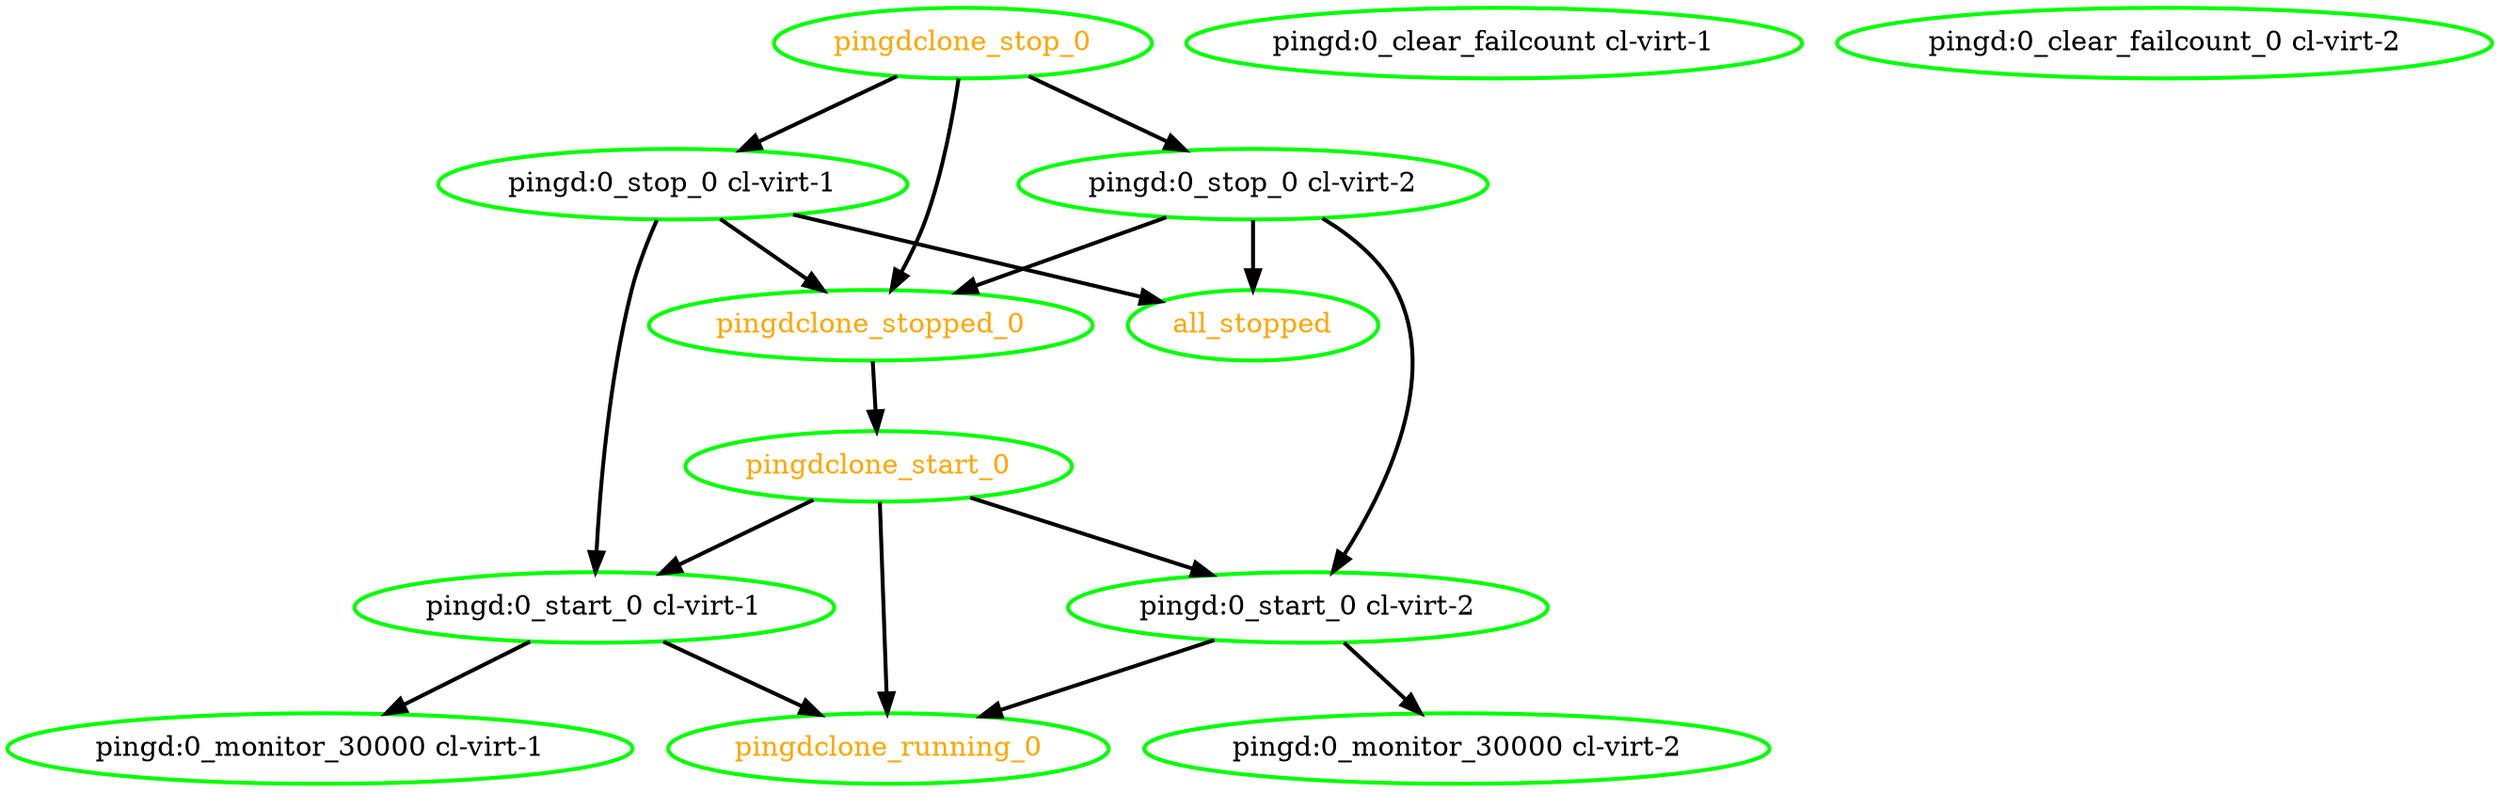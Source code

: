 digraph "g" {
"all_stopped" [ style=bold color="green" fontcolor="orange" ]
"pingd:0_clear_failcount cl-virt-1" [ style=bold color="green" fontcolor="black" ]
"pingd:0_clear_failcount_0 cl-virt-2" [ style=bold color="green" fontcolor="black"]
"pingd:0_monitor_30000 cl-virt-1" [ style=bold color="green" fontcolor="black" ]
"pingd:0_monitor_30000 cl-virt-2" [ style=bold color="green" fontcolor="black"]
"pingd:0_start_0 cl-virt-1" -> "pingd:0_monitor_30000 cl-virt-1" [ style = bold]
"pingd:0_start_0 cl-virt-1" -> "pingdclone_running_0" [ style = bold]
"pingd:0_start_0 cl-virt-1" [ style=bold color="green" fontcolor="black" ]
"pingd:0_start_0 cl-virt-2" -> "pingd:0_monitor_30000 cl-virt-2" [ style = bold]
"pingd:0_start_0 cl-virt-2" -> "pingdclone_running_0" [ style = bold]
"pingd:0_start_0 cl-virt-2" [ style=bold color="green" fontcolor="black"]
"pingd:0_stop_0 cl-virt-1" -> "all_stopped" [ style = bold]
"pingd:0_stop_0 cl-virt-1" -> "pingd:0_start_0 cl-virt-1" [ style = bold]
"pingd:0_stop_0 cl-virt-1" -> "pingdclone_stopped_0" [ style = bold]
"pingd:0_stop_0 cl-virt-1" [ style=bold color="green" fontcolor="black" ]
"pingd:0_stop_0 cl-virt-2" -> "all_stopped" [ style = bold]
"pingd:0_stop_0 cl-virt-2" -> "pingd:0_start_0 cl-virt-2" [ style = bold]
"pingd:0_stop_0 cl-virt-2" -> "pingdclone_stopped_0" [ style = bold]
"pingd:0_stop_0 cl-virt-2" [ style=bold color="green" fontcolor="black"]
"pingdclone_running_0" [ style=bold color="green" fontcolor="orange" ]
"pingdclone_start_0" -> "pingd:0_start_0 cl-virt-1" [ style = bold]
"pingdclone_start_0" -> "pingd:0_start_0 cl-virt-2" [ style = bold]
"pingdclone_start_0" -> "pingdclone_running_0" [ style = bold]
"pingdclone_start_0" [ style=bold color="green" fontcolor="orange" ]
"pingdclone_stop_0" -> "pingd:0_stop_0 cl-virt-1" [ style = bold]
"pingdclone_stop_0" -> "pingd:0_stop_0 cl-virt-2" [ style = bold]
"pingdclone_stop_0" -> "pingdclone_stopped_0" [ style = bold]
"pingdclone_stop_0" [ style=bold color="green" fontcolor="orange" ]
"pingdclone_stopped_0" -> "pingdclone_start_0" [ style = bold]
"pingdclone_stopped_0" [ style=bold color="green" fontcolor="orange" ]
}
